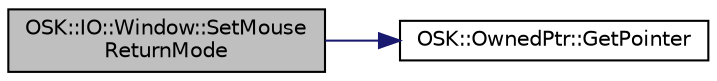 digraph "OSK::IO::Window::SetMouseReturnMode"
{
 // LATEX_PDF_SIZE
  edge [fontname="Helvetica",fontsize="10",labelfontname="Helvetica",labelfontsize="10"];
  node [fontname="Helvetica",fontsize="10",shape=record];
  rankdir="LR";
  Node1 [label="OSK::IO::Window::SetMouse\lReturnMode",height=0.2,width=0.4,color="black", fillcolor="grey75", style="filled", fontcolor="black",tooltip="Establece si el ratón puede moverse libremente o si volverá siempre al centro de la pantalla,..."];
  Node1 -> Node2 [color="midnightblue",fontsize="10",style="solid",fontname="Helvetica"];
  Node2 [label="OSK::OwnedPtr::GetPointer",height=0.2,width=0.4,color="black", fillcolor="white", style="filled",URL="$class_o_s_k_1_1_owned_ptr.html#a81dfab2299056fc9858aace55fca0042",tooltip="Devuelve el puntero nativo."];
}
